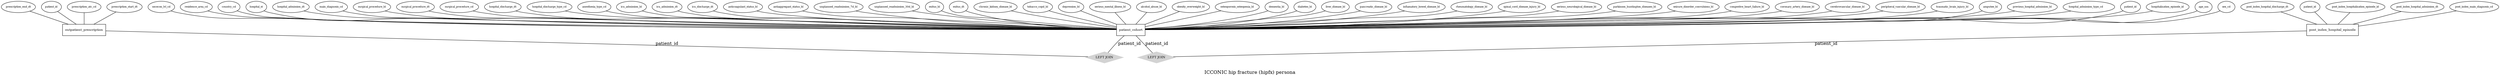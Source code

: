 graph ER {
	node [shape=box]
	patient_cohort [fontsize="10pt"]
	node [shape=ellipse]
	patient_cohort_patient_id [label=patient_id fontsize="8pt"]
	patient_cohort_patient_id -- patient_cohort [len=1.5]
	patient_cohort_hospitalization_episode_id [label=hospitalization_episode_id fontsize="8pt"]
	patient_cohort_hospitalization_episode_id -- patient_cohort [len=2.1]
	patient_cohort_age_nm [label=age_nm fontsize="8pt"]
	patient_cohort_age_nm -- patient_cohort [len=1.5]
	patient_cohort_sex_cd [label=sex_cd fontsize="8pt"]
	patient_cohort_sex_cd -- patient_cohort [len=1.5]
	patient_cohort_socecon_lvl_cd [label=socecon_lvl_cd fontsize="8pt"]
	patient_cohort_socecon_lvl_cd -- patient_cohort [len=1.5]
	patient_cohort_residence_area_cd [label=residence_area_cd fontsize="8pt"]
	patient_cohort_residence_area_cd -- patient_cohort [len=2.1]
	patient_cohort_country_cd [label=country_cd fontsize="8pt"]
	patient_cohort_country_cd -- patient_cohort [len=1.5]
	patient_cohort_hospital_st [label=hospital_st fontsize="8pt"]
	patient_cohort_hospital_st -- patient_cohort [len=1.5]
	patient_cohort_hospital_admission_dt [label=hospital_admission_dt fontsize="8pt"]
	patient_cohort_hospital_admission_dt -- patient_cohort [len=2.1]
	patient_cohort_main_diagnosis_cd [label=main_diagnosis_cd fontsize="8pt"]
	patient_cohort_main_diagnosis_cd -- patient_cohort [len=2.1]
	patient_cohort_surgical_procedure_bl [label=surgical_procedure_bl fontsize="8pt"]
	patient_cohort_surgical_procedure_bl -- patient_cohort [len=2.1]
	patient_cohort_surgical_procedure_dt [label=surgical_procedure_dt fontsize="8pt"]
	patient_cohort_surgical_procedure_dt -- patient_cohort [len=2.1]
	patient_cohort_surgical_procedure_cd [label=surgical_procedure_cd fontsize="8pt"]
	patient_cohort_surgical_procedure_cd -- patient_cohort [len=2.1]
	patient_cohort_hospital_discharge_dt [label=hospital_discharge_dt fontsize="8pt"]
	patient_cohort_hospital_discharge_dt -- patient_cohort [len=2.1]
	patient_cohort_hospital_discharge_type_cd [label=hospital_discharge_type_cd fontsize="8pt"]
	patient_cohort_hospital_discharge_type_cd -- patient_cohort [len=2.1]
	patient_cohort_anesthesia_type_cd [label=anesthesia_type_cd fontsize="8pt"]
	patient_cohort_anesthesia_type_cd -- patient_cohort [len=2.1]
	patient_cohort_icu_admission_bl [label=icu_admission_bl fontsize="8pt"]
	patient_cohort_icu_admission_bl -- patient_cohort [len=2.1]
	patient_cohort_icu_admission_dt [label=icu_admission_dt fontsize="8pt"]
	patient_cohort_icu_admission_dt -- patient_cohort [len=2.1]
	patient_cohort_icu_discharge_dt [label=icu_discharge_dt fontsize="8pt"]
	patient_cohort_icu_discharge_dt -- patient_cohort [len=2.1]
	patient_cohort_anticoagulant_status_bl [label=anticoagulant_status_bl fontsize="8pt"]
	patient_cohort_anticoagulant_status_bl -- patient_cohort [len=2.1]
	patient_cohort_antiaggregant_status_bl [label=antiaggregant_status_bl fontsize="8pt"]
	patient_cohort_antiaggregant_status_bl -- patient_cohort [len=2.1]
	patient_cohort_unplanned_readmission_7d_bl [label=unplanned_readmission_7d_bl fontsize="8pt"]
	patient_cohort_unplanned_readmission_7d_bl -- patient_cohort [len=2.1]
	patient_cohort_unplanned_readmission_30d_bl [label=unplanned_readmission_30d_bl fontsize="8pt"]
	patient_cohort_unplanned_readmission_30d_bl -- patient_cohort [len=2.1]
	patient_cohort_exitus_bl [label=exitus_bl fontsize="8pt"]
	patient_cohort_exitus_bl -- patient_cohort [len=1.5]
	patient_cohort_exitus_dt [label=exitus_dt fontsize="8pt"]
	patient_cohort_exitus_dt -- patient_cohort [len=1.5]
	patient_cohort_chronic_kidney_disease_bl [label=chronic_kidney_disease_bl fontsize="8pt"]
	patient_cohort_chronic_kidney_disease_bl -- patient_cohort [len=2.1]
	patient_cohort_tobacco_copd_bl [label=tobacco_copd_bl fontsize="8pt"]
	patient_cohort_tobacco_copd_bl -- patient_cohort [len=1.5]
	patient_cohort_depression_bl [label=depression_bl fontsize="8pt"]
	patient_cohort_depression_bl -- patient_cohort [len=1.5]
	patient_cohort_serious_mental_illness_bl [label=serious_mental_illness_bl fontsize="8pt"]
	patient_cohort_serious_mental_illness_bl -- patient_cohort [len=2.1]
	patient_cohort_alcohol_abuse_bl [label=alcohol_abuse_bl fontsize="8pt"]
	patient_cohort_alcohol_abuse_bl -- patient_cohort [len=2.1]
	patient_cohort_obesity_overweight_bl [label=obesity_overweight_bl fontsize="8pt"]
	patient_cohort_obesity_overweight_bl -- patient_cohort [len=2.1]
	patient_cohort_osteoporosis_osteopenia_bl [label=osteoporosis_osteopenia_bl fontsize="8pt"]
	patient_cohort_osteoporosis_osteopenia_bl -- patient_cohort [len=2.1]
	patient_cohort_dementia_bl [label=dementia_bl fontsize="8pt"]
	patient_cohort_dementia_bl -- patient_cohort [len=1.5]
	patient_cohort_diabetes_bl [label=diabetes_bl fontsize="8pt"]
	patient_cohort_diabetes_bl -- patient_cohort [len=1.5]
	patient_cohort_liver_disease_bl [label=liver_disease_bl fontsize="8pt"]
	patient_cohort_liver_disease_bl -- patient_cohort [len=2.1]
	patient_cohort_pancreatic_disease_bl [label=pancreatic_disease_bl fontsize="8pt"]
	patient_cohort_pancreatic_disease_bl -- patient_cohort [len=2.1]
	patient_cohort_inflamatory_bowel_disease_bl [label=inflamatory_bowel_disease_bl fontsize="8pt"]
	patient_cohort_inflamatory_bowel_disease_bl -- patient_cohort [len=2.1]
	patient_cohort_rheumatology_disease_bl [label=rheumatology_disease_bl fontsize="8pt"]
	patient_cohort_rheumatology_disease_bl -- patient_cohort [len=2.1]
	patient_cohort_spinal_cord_disease_injury_bl [label=spinal_cord_disease_injury_bl fontsize="8pt"]
	patient_cohort_spinal_cord_disease_injury_bl -- patient_cohort [len=2.1]
	patient_cohort_serious_neurological_disease_bl [label=serious_neurological_disease_bl fontsize="8pt"]
	patient_cohort_serious_neurological_disease_bl -- patient_cohort [len=2.1]
	patient_cohort_parkinson_huntington_diseases_bl [label=parkinson_huntington_diseases_bl fontsize="8pt"]
	patient_cohort_parkinson_huntington_diseases_bl -- patient_cohort [len=2.1]
	patient_cohort_seizure_disorder_convulsions_bl [label=seizure_disorder_convulsions_bl fontsize="8pt"]
	patient_cohort_seizure_disorder_convulsions_bl -- patient_cohort [len=2.1]
	patient_cohort_congestive_heart_failure_bl [label=congestive_heart_failure_bl fontsize="8pt"]
	patient_cohort_congestive_heart_failure_bl -- patient_cohort [len=2.1]
	patient_cohort_coronary_artery_disease_bl [label=coronary_artery_disease_bl fontsize="8pt"]
	patient_cohort_coronary_artery_disease_bl -- patient_cohort [len=2.1]
	patient_cohort_cerebrovascular_disease_bl [label=cerebrovascular_disease_bl fontsize="8pt"]
	patient_cohort_cerebrovascular_disease_bl -- patient_cohort [len=2.1]
	patient_cohort_peripheral_vascular_disease_bl [label=peripheral_vascular_disease_bl fontsize="8pt"]
	patient_cohort_peripheral_vascular_disease_bl -- patient_cohort [len=2.1]
	patient_cohort_traumatic_brain_injury_bl [label=traumatic_brain_injury_bl fontsize="8pt"]
	patient_cohort_traumatic_brain_injury_bl -- patient_cohort [len=2.1]
	patient_cohort_amputee_bl [label=amputee_bl fontsize="8pt"]
	patient_cohort_amputee_bl -- patient_cohort [len=1.5]
	patient_cohort_previous_hospital_admission_bl [label=previous_hospital_admission_bl fontsize="8pt"]
	patient_cohort_previous_hospital_admission_bl -- patient_cohort [len=2.1]
	"patient_cohort_hospital_admission_type_cd	" [label="hospital_admission_type_cd	" fontsize="8pt"]
	"patient_cohort_hospital_admission_type_cd	" -- patient_cohort [len=2.1]
	node [shape=box]
	outpatient_prescription [fontsize="10pt"]
	node [shape=ellipse]
	outpatient_prescription_patient_id [label=patient_id fontsize="8pt"]
	outpatient_prescription_patient_id -- outpatient_prescription [len=1.5]
	outpatient_prescription_prescription_atc_cd [label=prescription_atc_cd fontsize="8pt"]
	outpatient_prescription_prescription_atc_cd -- outpatient_prescription [len=2.1]
	outpatient_prescription_prescription_start_dt [label=prescription_start_dt fontsize="8pt"]
	outpatient_prescription_prescription_start_dt -- outpatient_prescription [len=2.1]
	outpatient_prescription_prescription_end_dt [label=prescription_end_dt fontsize="8pt"]
	outpatient_prescription_prescription_end_dt -- outpatient_prescription [len=2.1]
	node [shape=box]
	post_index_hospital_episode [fontsize="10pt"]
	node [shape=ellipse]
	post_index_hospital_episode_patient_id [label=patient_id fontsize="8pt"]
	post_index_hospital_episode_patient_id -- post_index_hospital_episode [len=1.5]
	post_index_hospital_episode_post_index_hospitalization_episode_id [label=post_index_hospitalization_episode_id fontsize="8pt"]
	post_index_hospital_episode_post_index_hospitalization_episode_id -- post_index_hospital_episode [len=2.1]
	post_index_hospital_episode_post_index_hospital_admission_dt [label=post_index_hospital_admission_dt fontsize="8pt"]
	post_index_hospital_episode_post_index_hospital_admission_dt -- post_index_hospital_episode [len=2.1]
	post_index_hospital_episode_post_index_main_diagnosis_cd [label=post_index_main_diagnosis_cd fontsize="8pt"]
	post_index_hospital_episode_post_index_main_diagnosis_cd -- post_index_hospital_episode [len=2.1]
	post_index_hospital_episode_post_index_hospital_discharge_dt [label=post_index_hospital_discharge_dt fontsize="8pt"]
	post_index_hospital_episode_post_index_hospital_discharge_dt -- post_index_hospital_episode [len=2.1]
	node [shape=box]
	node [color=lightgrey shape=diamond style=filled]
	"patient_cohort-outpatient_prescription" [label="LEFT JOIN" fontsize=10]
	patient_cohort -- "patient_cohort-outpatient_prescription" [label=patient_id len=2.5]
	outpatient_prescription -- "patient_cohort-outpatient_prescription" [label=patient_id len=2.5]
	"patient_cohort-post_index_hospital_episode" [label="LEFT JOIN" fontsize=10]
	patient_cohort -- "patient_cohort-post_index_hospital_episode" [label=patient_id len=2.5]
	post_index_hospital_episode -- "patient_cohort-post_index_hospital_episode" [label=patient_id len=2.5]
	label="\nICCONIC hip fracture (hipfx) persona"
	fontsize=15
}
